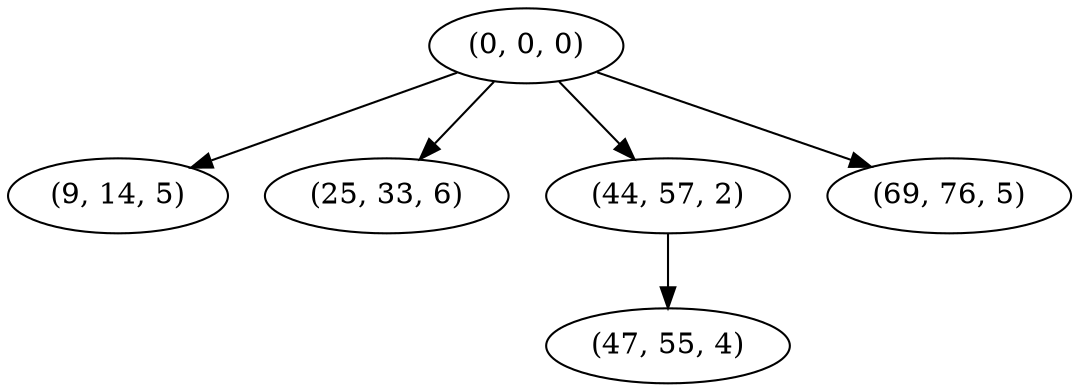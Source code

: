 digraph tree {
    "(0, 0, 0)";
    "(9, 14, 5)";
    "(25, 33, 6)";
    "(44, 57, 2)";
    "(47, 55, 4)";
    "(69, 76, 5)";
    "(0, 0, 0)" -> "(9, 14, 5)";
    "(0, 0, 0)" -> "(25, 33, 6)";
    "(0, 0, 0)" -> "(44, 57, 2)";
    "(0, 0, 0)" -> "(69, 76, 5)";
    "(44, 57, 2)" -> "(47, 55, 4)";
}
